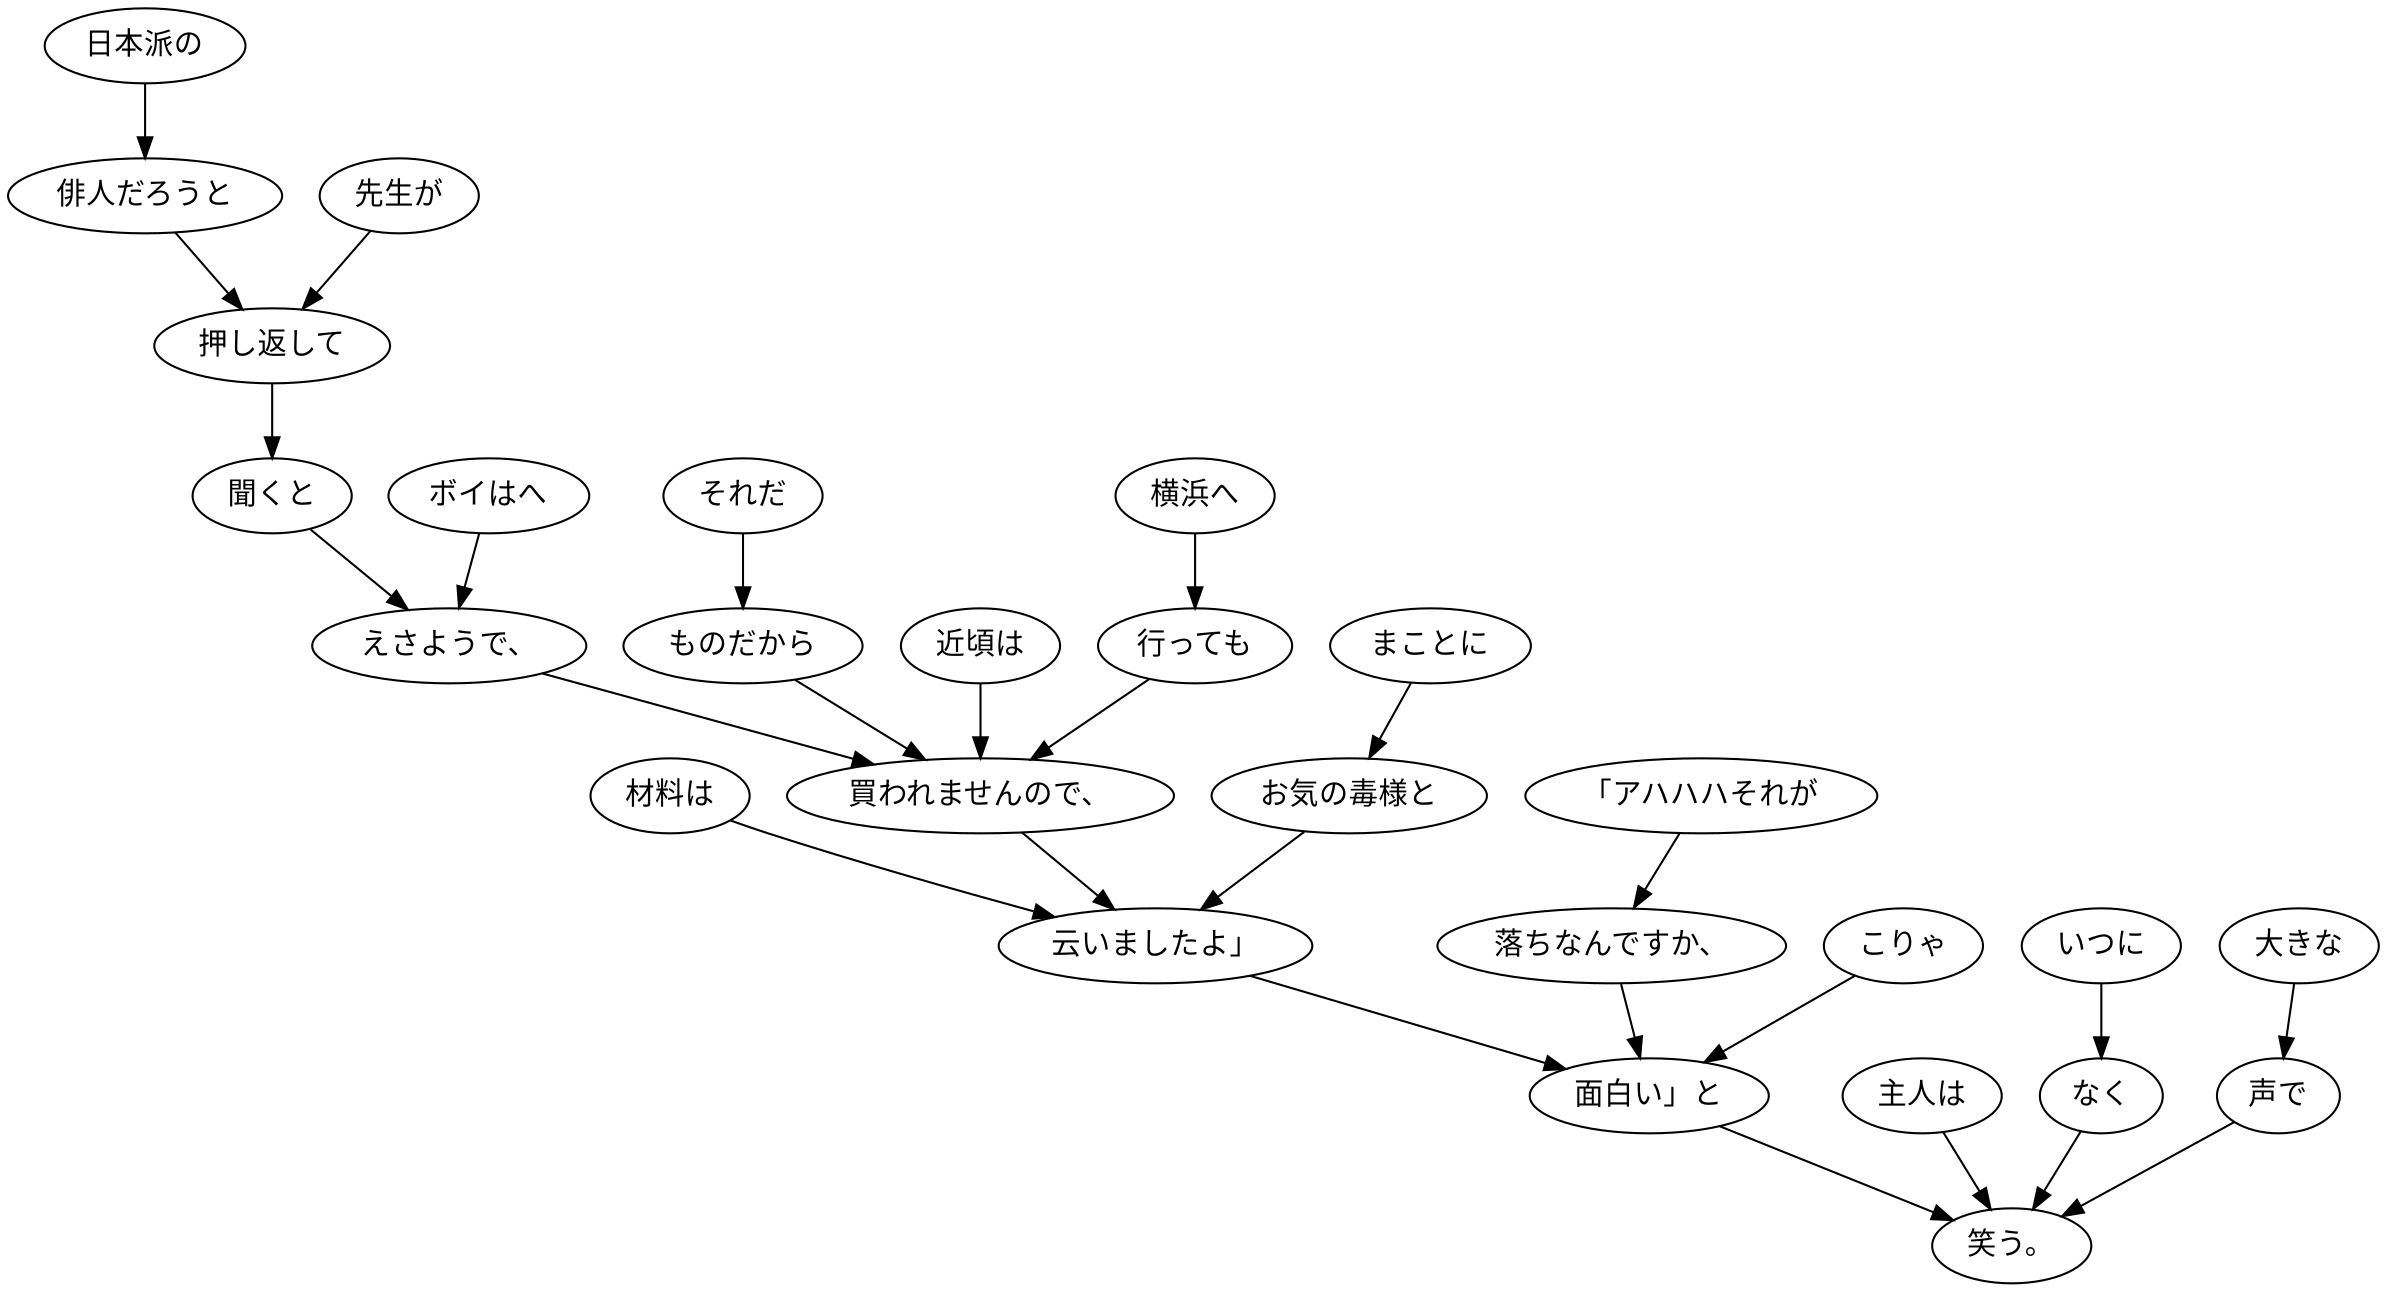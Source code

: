 digraph graph791 {
	node0 [label="材料は"];
	node1 [label="日本派の"];
	node2 [label="俳人だろうと"];
	node3 [label="先生が"];
	node4 [label="押し返して"];
	node5 [label="聞くと"];
	node6 [label="ボイはへ"];
	node7 [label="えさようで、"];
	node8 [label="それだ"];
	node9 [label="ものだから"];
	node10 [label="近頃は"];
	node11 [label="横浜へ"];
	node12 [label="行っても"];
	node13 [label="買われませんので、"];
	node14 [label="まことに"];
	node15 [label="お気の毒様と"];
	node16 [label="云いましたよ」"];
	node17 [label="「アハハハそれが"];
	node18 [label="落ちなんですか、"];
	node19 [label="こりゃ"];
	node20 [label="面白い」と"];
	node21 [label="主人は"];
	node22 [label="いつに"];
	node23 [label="なく"];
	node24 [label="大きな"];
	node25 [label="声で"];
	node26 [label="笑う。"];
	node0 -> node16;
	node1 -> node2;
	node2 -> node4;
	node3 -> node4;
	node4 -> node5;
	node5 -> node7;
	node6 -> node7;
	node7 -> node13;
	node8 -> node9;
	node9 -> node13;
	node10 -> node13;
	node11 -> node12;
	node12 -> node13;
	node13 -> node16;
	node14 -> node15;
	node15 -> node16;
	node16 -> node20;
	node17 -> node18;
	node18 -> node20;
	node19 -> node20;
	node20 -> node26;
	node21 -> node26;
	node22 -> node23;
	node23 -> node26;
	node24 -> node25;
	node25 -> node26;
}
